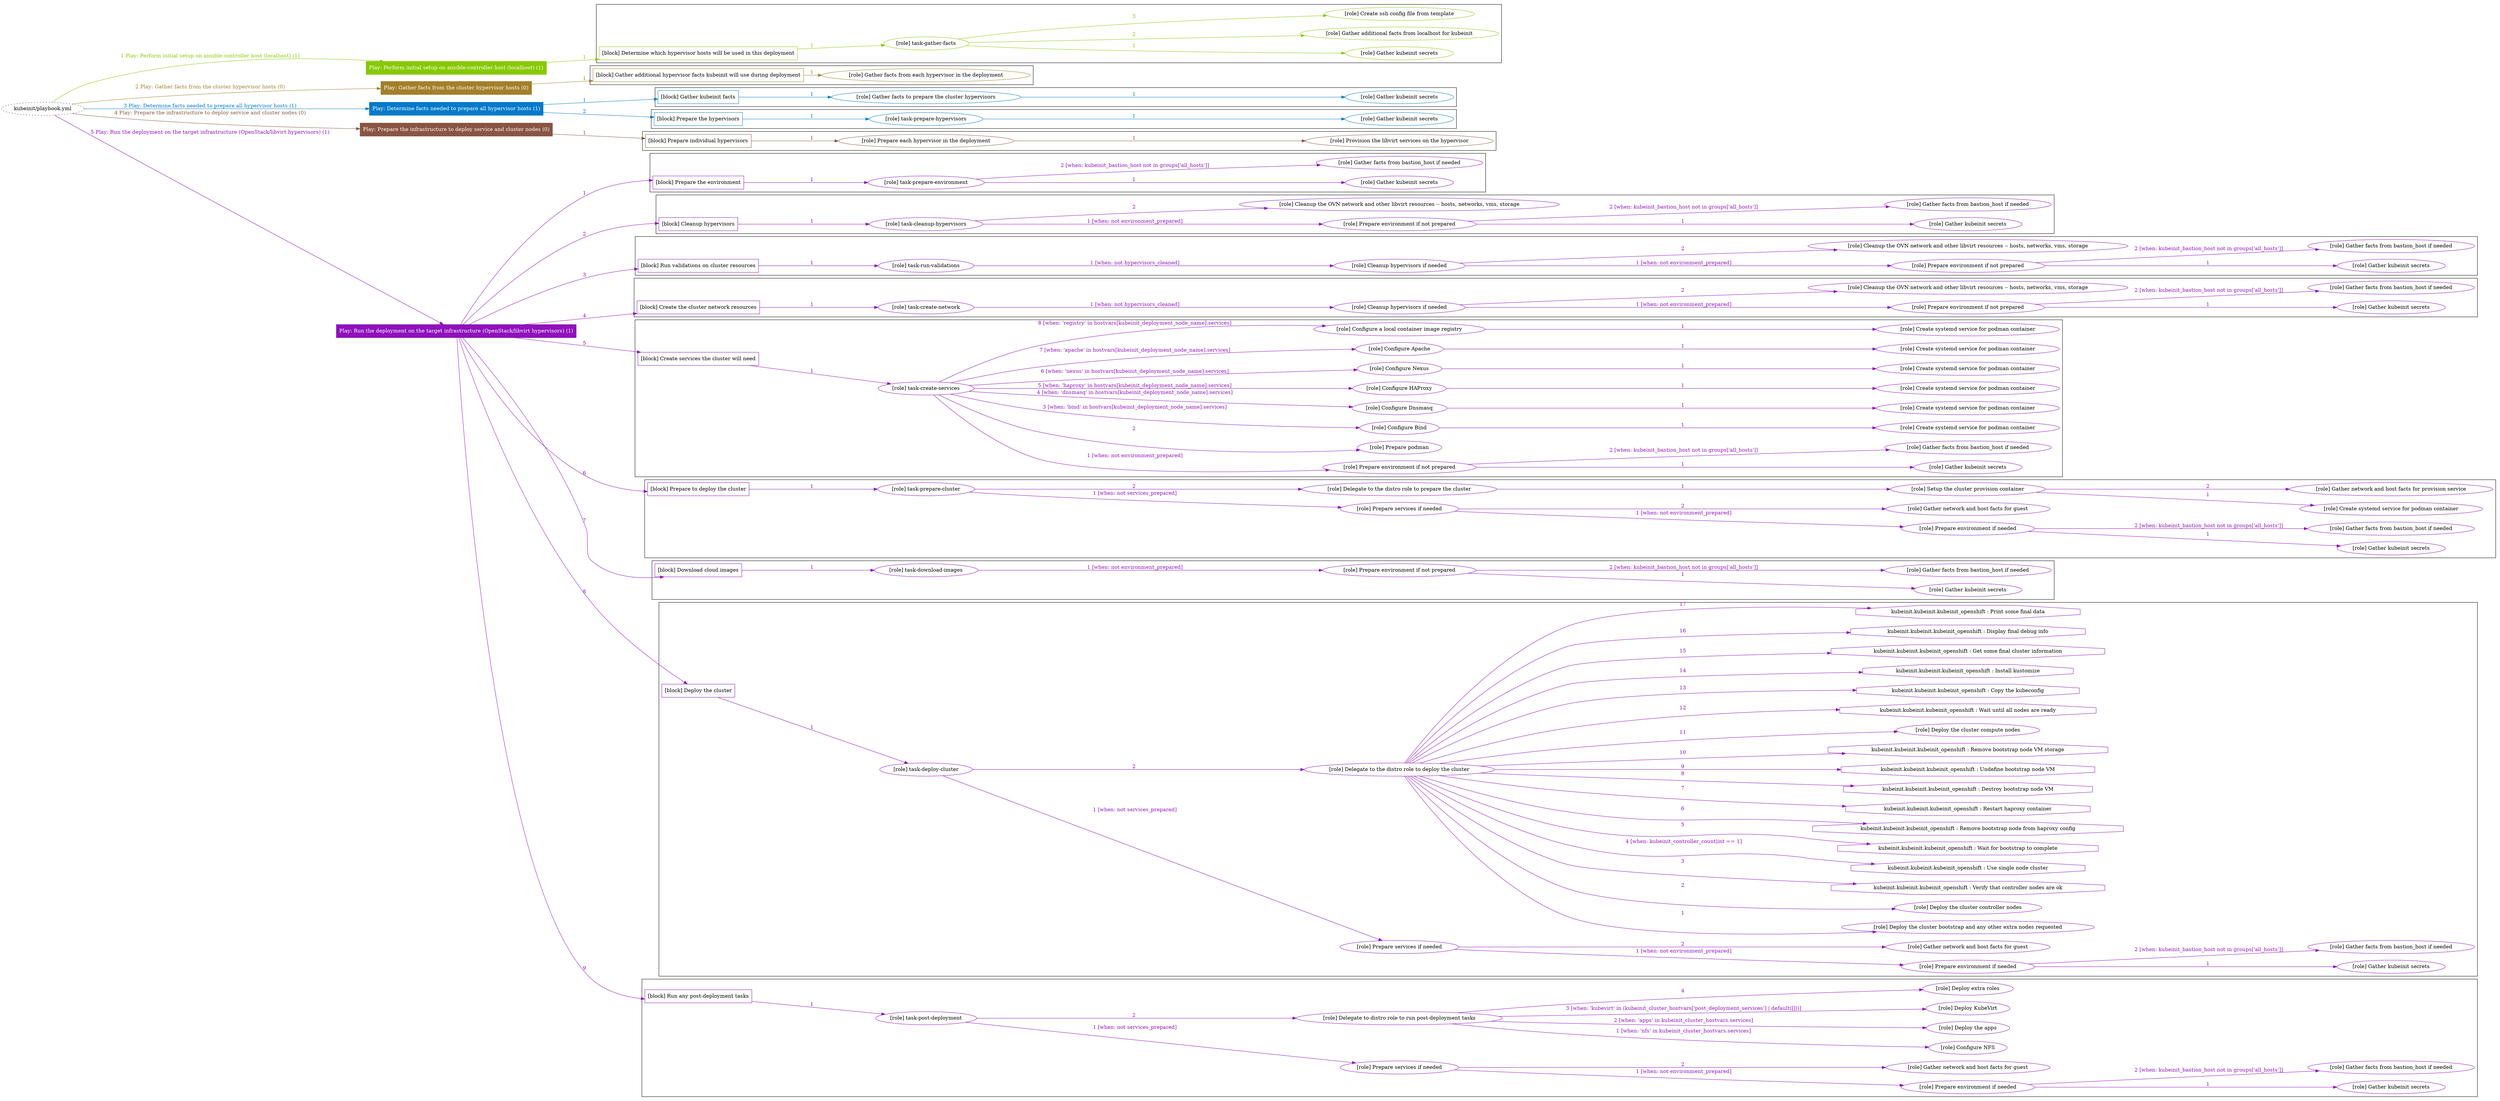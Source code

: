digraph {
	graph [concentrate=true ordering=in rankdir=LR ratio=fill]
	edge [esep=5 sep=10]
	"kubeinit/playbook.yml" [URL="/home/runner/work/kubeinit/kubeinit/kubeinit/playbook.yml" id=playbook_a87b9a42 style=dotted]
	"kubeinit/playbook.yml" -> play_a87781fb [label="1 Play: Perform initial setup on ansible-controller host (localhost) (1)" color="#88c804" fontcolor="#88c804" id=edge_play_a87781fb labeltooltip="1 Play: Perform initial setup on ansible-controller host (localhost) (1)" tooltip="1 Play: Perform initial setup on ansible-controller host (localhost) (1)"]
	subgraph "Play: Perform initial setup on ansible-controller host (localhost) (1)" {
		play_a87781fb [label="Play: Perform initial setup on ansible-controller host (localhost) (1)" URL="/home/runner/work/kubeinit/kubeinit/kubeinit/playbook.yml" color="#88c804" fontcolor="#ffffff" id=play_a87781fb shape=box style=filled tooltip=localhost]
		play_a87781fb -> block_746da129 [label=1 color="#88c804" fontcolor="#88c804" id=edge_block_746da129 labeltooltip=1 tooltip=1]
		subgraph cluster_block_746da129 {
			block_746da129 [label="[block] Determine which hypervisor hosts will be used in this deployment" URL="/home/runner/work/kubeinit/kubeinit/kubeinit/playbook.yml" color="#88c804" id=block_746da129 labeltooltip="Determine which hypervisor hosts will be used in this deployment" shape=box tooltip="Determine which hypervisor hosts will be used in this deployment"]
			block_746da129 -> role_744e6b88 [label="1 " color="#88c804" fontcolor="#88c804" id=edge_role_744e6b88 labeltooltip="1 " tooltip="1 "]
			subgraph "task-gather-facts" {
				role_744e6b88 [label="[role] task-gather-facts" URL="/home/runner/work/kubeinit/kubeinit/kubeinit/playbook.yml" color="#88c804" id=role_744e6b88 tooltip="task-gather-facts"]
				role_744e6b88 -> role_dd8ab845 [label="1 " color="#88c804" fontcolor="#88c804" id=edge_role_dd8ab845 labeltooltip="1 " tooltip="1 "]
				subgraph "Gather kubeinit secrets" {
					role_dd8ab845 [label="[role] Gather kubeinit secrets" URL="/home/runner/.ansible/collections/ansible_collections/kubeinit/kubeinit/roles/kubeinit_prepare/tasks/build_hypervisors_group.yml" color="#88c804" id=role_dd8ab845 tooltip="Gather kubeinit secrets"]
				}
				role_744e6b88 -> role_f3deec31 [label="2 " color="#88c804" fontcolor="#88c804" id=edge_role_f3deec31 labeltooltip="2 " tooltip="2 "]
				subgraph "Gather additional facts from localhost for kubeinit" {
					role_f3deec31 [label="[role] Gather additional facts from localhost for kubeinit" URL="/home/runner/.ansible/collections/ansible_collections/kubeinit/kubeinit/roles/kubeinit_prepare/tasks/build_hypervisors_group.yml" color="#88c804" id=role_f3deec31 tooltip="Gather additional facts from localhost for kubeinit"]
				}
				role_744e6b88 -> role_913c3e1b [label="3 " color="#88c804" fontcolor="#88c804" id=edge_role_913c3e1b labeltooltip="3 " tooltip="3 "]
				subgraph "Create ssh config file from template" {
					role_913c3e1b [label="[role] Create ssh config file from template" URL="/home/runner/.ansible/collections/ansible_collections/kubeinit/kubeinit/roles/kubeinit_prepare/tasks/build_hypervisors_group.yml" color="#88c804" id=role_913c3e1b tooltip="Create ssh config file from template"]
				}
			}
		}
	}
	"kubeinit/playbook.yml" -> play_596d58c4 [label="2 Play: Gather facts from the cluster hypervisor hosts (0)" color="#a27f2a" fontcolor="#a27f2a" id=edge_play_596d58c4 labeltooltip="2 Play: Gather facts from the cluster hypervisor hosts (0)" tooltip="2 Play: Gather facts from the cluster hypervisor hosts (0)"]
	subgraph "Play: Gather facts from the cluster hypervisor hosts (0)" {
		play_596d58c4 [label="Play: Gather facts from the cluster hypervisor hosts (0)" URL="/home/runner/work/kubeinit/kubeinit/kubeinit/playbook.yml" color="#a27f2a" fontcolor="#ffffff" id=play_596d58c4 shape=box style=filled tooltip="Play: Gather facts from the cluster hypervisor hosts (0)"]
		play_596d58c4 -> block_053bdf49 [label=1 color="#a27f2a" fontcolor="#a27f2a" id=edge_block_053bdf49 labeltooltip=1 tooltip=1]
		subgraph cluster_block_053bdf49 {
			block_053bdf49 [label="[block] Gather additional hypervisor facts kubeinit will use during deployment" URL="/home/runner/work/kubeinit/kubeinit/kubeinit/playbook.yml" color="#a27f2a" id=block_053bdf49 labeltooltip="Gather additional hypervisor facts kubeinit will use during deployment" shape=box tooltip="Gather additional hypervisor facts kubeinit will use during deployment"]
			block_053bdf49 -> role_f0fe1b8f [label="1 " color="#a27f2a" fontcolor="#a27f2a" id=edge_role_f0fe1b8f labeltooltip="1 " tooltip="1 "]
			subgraph "Gather facts from each hypervisor in the deployment" {
				role_f0fe1b8f [label="[role] Gather facts from each hypervisor in the deployment" URL="/home/runner/work/kubeinit/kubeinit/kubeinit/playbook.yml" color="#a27f2a" id=role_f0fe1b8f tooltip="Gather facts from each hypervisor in the deployment"]
			}
		}
	}
	"kubeinit/playbook.yml" -> play_5b55bf18 [label="3 Play: Determine facts needed to prepare all hypervisor hosts (1)" color="#037ac9" fontcolor="#037ac9" id=edge_play_5b55bf18 labeltooltip="3 Play: Determine facts needed to prepare all hypervisor hosts (1)" tooltip="3 Play: Determine facts needed to prepare all hypervisor hosts (1)"]
	subgraph "Play: Determine facts needed to prepare all hypervisor hosts (1)" {
		play_5b55bf18 [label="Play: Determine facts needed to prepare all hypervisor hosts (1)" URL="/home/runner/work/kubeinit/kubeinit/kubeinit/playbook.yml" color="#037ac9" fontcolor="#ffffff" id=play_5b55bf18 shape=box style=filled tooltip=localhost]
		play_5b55bf18 -> block_9c6181bd [label=1 color="#037ac9" fontcolor="#037ac9" id=edge_block_9c6181bd labeltooltip=1 tooltip=1]
		subgraph cluster_block_9c6181bd {
			block_9c6181bd [label="[block] Gather kubeinit facts" URL="/home/runner/work/kubeinit/kubeinit/kubeinit/playbook.yml" color="#037ac9" id=block_9c6181bd labeltooltip="Gather kubeinit facts" shape=box tooltip="Gather kubeinit facts"]
			block_9c6181bd -> role_e7a6e617 [label="1 " color="#037ac9" fontcolor="#037ac9" id=edge_role_e7a6e617 labeltooltip="1 " tooltip="1 "]
			subgraph "Gather facts to prepare the cluster hypervisors" {
				role_e7a6e617 [label="[role] Gather facts to prepare the cluster hypervisors" URL="/home/runner/work/kubeinit/kubeinit/kubeinit/playbook.yml" color="#037ac9" id=role_e7a6e617 tooltip="Gather facts to prepare the cluster hypervisors"]
				role_e7a6e617 -> role_fd1f68ad [label="1 " color="#037ac9" fontcolor="#037ac9" id=edge_role_fd1f68ad labeltooltip="1 " tooltip="1 "]
				subgraph "Gather kubeinit secrets" {
					role_fd1f68ad [label="[role] Gather kubeinit secrets" URL="/home/runner/.ansible/collections/ansible_collections/kubeinit/kubeinit/roles/kubeinit_prepare/tasks/gather_kubeinit_facts.yml" color="#037ac9" id=role_fd1f68ad tooltip="Gather kubeinit secrets"]
				}
			}
		}
		play_5b55bf18 -> block_2f649b25 [label=2 color="#037ac9" fontcolor="#037ac9" id=edge_block_2f649b25 labeltooltip=2 tooltip=2]
		subgraph cluster_block_2f649b25 {
			block_2f649b25 [label="[block] Prepare the hypervisors" URL="/home/runner/work/kubeinit/kubeinit/kubeinit/playbook.yml" color="#037ac9" id=block_2f649b25 labeltooltip="Prepare the hypervisors" shape=box tooltip="Prepare the hypervisors"]
			block_2f649b25 -> role_b82d44ee [label="1 " color="#037ac9" fontcolor="#037ac9" id=edge_role_b82d44ee labeltooltip="1 " tooltip="1 "]
			subgraph "task-prepare-hypervisors" {
				role_b82d44ee [label="[role] task-prepare-hypervisors" URL="/home/runner/work/kubeinit/kubeinit/kubeinit/playbook.yml" color="#037ac9" id=role_b82d44ee tooltip="task-prepare-hypervisors"]
				role_b82d44ee -> role_fbeef5dd [label="1 " color="#037ac9" fontcolor="#037ac9" id=edge_role_fbeef5dd labeltooltip="1 " tooltip="1 "]
				subgraph "Gather kubeinit secrets" {
					role_fbeef5dd [label="[role] Gather kubeinit secrets" URL="/home/runner/.ansible/collections/ansible_collections/kubeinit/kubeinit/roles/kubeinit_prepare/tasks/gather_kubeinit_facts.yml" color="#037ac9" id=role_fbeef5dd tooltip="Gather kubeinit secrets"]
				}
			}
		}
	}
	"kubeinit/playbook.yml" -> play_04758f7d [label="4 Play: Prepare the infrastructure to deploy service and cluster nodes (0)" color="#895543" fontcolor="#895543" id=edge_play_04758f7d labeltooltip="4 Play: Prepare the infrastructure to deploy service and cluster nodes (0)" tooltip="4 Play: Prepare the infrastructure to deploy service and cluster nodes (0)"]
	subgraph "Play: Prepare the infrastructure to deploy service and cluster nodes (0)" {
		play_04758f7d [label="Play: Prepare the infrastructure to deploy service and cluster nodes (0)" URL="/home/runner/work/kubeinit/kubeinit/kubeinit/playbook.yml" color="#895543" fontcolor="#ffffff" id=play_04758f7d shape=box style=filled tooltip="Play: Prepare the infrastructure to deploy service and cluster nodes (0)"]
		play_04758f7d -> block_f229156c [label=1 color="#895543" fontcolor="#895543" id=edge_block_f229156c labeltooltip=1 tooltip=1]
		subgraph cluster_block_f229156c {
			block_f229156c [label="[block] Prepare individual hypervisors" URL="/home/runner/work/kubeinit/kubeinit/kubeinit/playbook.yml" color="#895543" id=block_f229156c labeltooltip="Prepare individual hypervisors" shape=box tooltip="Prepare individual hypervisors"]
			block_f229156c -> role_e739acac [label="1 " color="#895543" fontcolor="#895543" id=edge_role_e739acac labeltooltip="1 " tooltip="1 "]
			subgraph "Prepare each hypervisor in the deployment" {
				role_e739acac [label="[role] Prepare each hypervisor in the deployment" URL="/home/runner/work/kubeinit/kubeinit/kubeinit/playbook.yml" color="#895543" id=role_e739acac tooltip="Prepare each hypervisor in the deployment"]
				role_e739acac -> role_e3262a0d [label="1 " color="#895543" fontcolor="#895543" id=edge_role_e3262a0d labeltooltip="1 " tooltip="1 "]
				subgraph "Provision the libvirt services on the hypervisor" {
					role_e3262a0d [label="[role] Provision the libvirt services on the hypervisor" URL="/home/runner/.ansible/collections/ansible_collections/kubeinit/kubeinit/roles/kubeinit_prepare/tasks/prepare_hypervisor.yml" color="#895543" id=role_e3262a0d tooltip="Provision the libvirt services on the hypervisor"]
				}
			}
		}
	}
	"kubeinit/playbook.yml" -> play_2155f13c [label="5 Play: Run the deployment on the target infrastructure (OpenStack/libvirt hypervisors) (1)" color="#8f11bb" fontcolor="#8f11bb" id=edge_play_2155f13c labeltooltip="5 Play: Run the deployment on the target infrastructure (OpenStack/libvirt hypervisors) (1)" tooltip="5 Play: Run the deployment on the target infrastructure (OpenStack/libvirt hypervisors) (1)"]
	subgraph "Play: Run the deployment on the target infrastructure (OpenStack/libvirt hypervisors) (1)" {
		play_2155f13c [label="Play: Run the deployment on the target infrastructure (OpenStack/libvirt hypervisors) (1)" URL="/home/runner/work/kubeinit/kubeinit/kubeinit/playbook.yml" color="#8f11bb" fontcolor="#ffffff" id=play_2155f13c shape=box style=filled tooltip=localhost]
		play_2155f13c -> block_a8bfaa13 [label=1 color="#8f11bb" fontcolor="#8f11bb" id=edge_block_a8bfaa13 labeltooltip=1 tooltip=1]
		subgraph cluster_block_a8bfaa13 {
			block_a8bfaa13 [label="[block] Prepare the environment" URL="/home/runner/work/kubeinit/kubeinit/kubeinit/playbook.yml" color="#8f11bb" id=block_a8bfaa13 labeltooltip="Prepare the environment" shape=box tooltip="Prepare the environment"]
			block_a8bfaa13 -> role_0599f9ff [label="1 " color="#8f11bb" fontcolor="#8f11bb" id=edge_role_0599f9ff labeltooltip="1 " tooltip="1 "]
			subgraph "task-prepare-environment" {
				role_0599f9ff [label="[role] task-prepare-environment" URL="/home/runner/work/kubeinit/kubeinit/kubeinit/playbook.yml" color="#8f11bb" id=role_0599f9ff tooltip="task-prepare-environment"]
				role_0599f9ff -> role_19b12ccb [label="1 " color="#8f11bb" fontcolor="#8f11bb" id=edge_role_19b12ccb labeltooltip="1 " tooltip="1 "]
				subgraph "Gather kubeinit secrets" {
					role_19b12ccb [label="[role] Gather kubeinit secrets" URL="/home/runner/.ansible/collections/ansible_collections/kubeinit/kubeinit/roles/kubeinit_prepare/tasks/gather_kubeinit_facts.yml" color="#8f11bb" id=role_19b12ccb tooltip="Gather kubeinit secrets"]
				}
				role_0599f9ff -> role_39fe0062 [label="2 [when: kubeinit_bastion_host not in groups['all_hosts']]" color="#8f11bb" fontcolor="#8f11bb" id=edge_role_39fe0062 labeltooltip="2 [when: kubeinit_bastion_host not in groups['all_hosts']]" tooltip="2 [when: kubeinit_bastion_host not in groups['all_hosts']]"]
				subgraph "Gather facts from bastion_host if needed" {
					role_39fe0062 [label="[role] Gather facts from bastion_host if needed" URL="/home/runner/.ansible/collections/ansible_collections/kubeinit/kubeinit/roles/kubeinit_prepare/tasks/main.yml" color="#8f11bb" id=role_39fe0062 tooltip="Gather facts from bastion_host if needed"]
				}
			}
		}
		play_2155f13c -> block_8a254291 [label=2 color="#8f11bb" fontcolor="#8f11bb" id=edge_block_8a254291 labeltooltip=2 tooltip=2]
		subgraph cluster_block_8a254291 {
			block_8a254291 [label="[block] Cleanup hypervisors" URL="/home/runner/work/kubeinit/kubeinit/kubeinit/playbook.yml" color="#8f11bb" id=block_8a254291 labeltooltip="Cleanup hypervisors" shape=box tooltip="Cleanup hypervisors"]
			block_8a254291 -> role_cb2afec6 [label="1 " color="#8f11bb" fontcolor="#8f11bb" id=edge_role_cb2afec6 labeltooltip="1 " tooltip="1 "]
			subgraph "task-cleanup-hypervisors" {
				role_cb2afec6 [label="[role] task-cleanup-hypervisors" URL="/home/runner/work/kubeinit/kubeinit/kubeinit/playbook.yml" color="#8f11bb" id=role_cb2afec6 tooltip="task-cleanup-hypervisors"]
				role_cb2afec6 -> role_0a3a006f [label="1 [when: not environment_prepared]" color="#8f11bb" fontcolor="#8f11bb" id=edge_role_0a3a006f labeltooltip="1 [when: not environment_prepared]" tooltip="1 [when: not environment_prepared]"]
				subgraph "Prepare environment if not prepared" {
					role_0a3a006f [label="[role] Prepare environment if not prepared" URL="/home/runner/.ansible/collections/ansible_collections/kubeinit/kubeinit/roles/kubeinit_libvirt/tasks/cleanup_hypervisors.yml" color="#8f11bb" id=role_0a3a006f tooltip="Prepare environment if not prepared"]
					role_0a3a006f -> role_2c6a4f70 [label="1 " color="#8f11bb" fontcolor="#8f11bb" id=edge_role_2c6a4f70 labeltooltip="1 " tooltip="1 "]
					subgraph "Gather kubeinit secrets" {
						role_2c6a4f70 [label="[role] Gather kubeinit secrets" URL="/home/runner/.ansible/collections/ansible_collections/kubeinit/kubeinit/roles/kubeinit_prepare/tasks/gather_kubeinit_facts.yml" color="#8f11bb" id=role_2c6a4f70 tooltip="Gather kubeinit secrets"]
					}
					role_0a3a006f -> role_817ce17e [label="2 [when: kubeinit_bastion_host not in groups['all_hosts']]" color="#8f11bb" fontcolor="#8f11bb" id=edge_role_817ce17e labeltooltip="2 [when: kubeinit_bastion_host not in groups['all_hosts']]" tooltip="2 [when: kubeinit_bastion_host not in groups['all_hosts']]"]
					subgraph "Gather facts from bastion_host if needed" {
						role_817ce17e [label="[role] Gather facts from bastion_host if needed" URL="/home/runner/.ansible/collections/ansible_collections/kubeinit/kubeinit/roles/kubeinit_prepare/tasks/main.yml" color="#8f11bb" id=role_817ce17e tooltip="Gather facts from bastion_host if needed"]
					}
				}
				role_cb2afec6 -> role_bf8a9590 [label="2 " color="#8f11bb" fontcolor="#8f11bb" id=edge_role_bf8a9590 labeltooltip="2 " tooltip="2 "]
				subgraph "Cleanup the OVN network and other libvirt resources -- hosts, networks, vms, storage" {
					role_bf8a9590 [label="[role] Cleanup the OVN network and other libvirt resources -- hosts, networks, vms, storage" URL="/home/runner/.ansible/collections/ansible_collections/kubeinit/kubeinit/roles/kubeinit_libvirt/tasks/cleanup_hypervisors.yml" color="#8f11bb" id=role_bf8a9590 tooltip="Cleanup the OVN network and other libvirt resources -- hosts, networks, vms, storage"]
				}
			}
		}
		play_2155f13c -> block_97494524 [label=3 color="#8f11bb" fontcolor="#8f11bb" id=edge_block_97494524 labeltooltip=3 tooltip=3]
		subgraph cluster_block_97494524 {
			block_97494524 [label="[block] Run validations on cluster resources" URL="/home/runner/work/kubeinit/kubeinit/kubeinit/playbook.yml" color="#8f11bb" id=block_97494524 labeltooltip="Run validations on cluster resources" shape=box tooltip="Run validations on cluster resources"]
			block_97494524 -> role_7431edd2 [label="1 " color="#8f11bb" fontcolor="#8f11bb" id=edge_role_7431edd2 labeltooltip="1 " tooltip="1 "]
			subgraph "task-run-validations" {
				role_7431edd2 [label="[role] task-run-validations" URL="/home/runner/work/kubeinit/kubeinit/kubeinit/playbook.yml" color="#8f11bb" id=role_7431edd2 tooltip="task-run-validations"]
				role_7431edd2 -> role_8f0f6da3 [label="1 [when: not hypervisors_cleaned]" color="#8f11bb" fontcolor="#8f11bb" id=edge_role_8f0f6da3 labeltooltip="1 [when: not hypervisors_cleaned]" tooltip="1 [when: not hypervisors_cleaned]"]
				subgraph "Cleanup hypervisors if needed" {
					role_8f0f6da3 [label="[role] Cleanup hypervisors if needed" URL="/home/runner/.ansible/collections/ansible_collections/kubeinit/kubeinit/roles/kubeinit_validations/tasks/main.yml" color="#8f11bb" id=role_8f0f6da3 tooltip="Cleanup hypervisors if needed"]
					role_8f0f6da3 -> role_eaff1d80 [label="1 [when: not environment_prepared]" color="#8f11bb" fontcolor="#8f11bb" id=edge_role_eaff1d80 labeltooltip="1 [when: not environment_prepared]" tooltip="1 [when: not environment_prepared]"]
					subgraph "Prepare environment if not prepared" {
						role_eaff1d80 [label="[role] Prepare environment if not prepared" URL="/home/runner/.ansible/collections/ansible_collections/kubeinit/kubeinit/roles/kubeinit_libvirt/tasks/cleanup_hypervisors.yml" color="#8f11bb" id=role_eaff1d80 tooltip="Prepare environment if not prepared"]
						role_eaff1d80 -> role_1b7650bf [label="1 " color="#8f11bb" fontcolor="#8f11bb" id=edge_role_1b7650bf labeltooltip="1 " tooltip="1 "]
						subgraph "Gather kubeinit secrets" {
							role_1b7650bf [label="[role] Gather kubeinit secrets" URL="/home/runner/.ansible/collections/ansible_collections/kubeinit/kubeinit/roles/kubeinit_prepare/tasks/gather_kubeinit_facts.yml" color="#8f11bb" id=role_1b7650bf tooltip="Gather kubeinit secrets"]
						}
						role_eaff1d80 -> role_f9205217 [label="2 [when: kubeinit_bastion_host not in groups['all_hosts']]" color="#8f11bb" fontcolor="#8f11bb" id=edge_role_f9205217 labeltooltip="2 [when: kubeinit_bastion_host not in groups['all_hosts']]" tooltip="2 [when: kubeinit_bastion_host not in groups['all_hosts']]"]
						subgraph "Gather facts from bastion_host if needed" {
							role_f9205217 [label="[role] Gather facts from bastion_host if needed" URL="/home/runner/.ansible/collections/ansible_collections/kubeinit/kubeinit/roles/kubeinit_prepare/tasks/main.yml" color="#8f11bb" id=role_f9205217 tooltip="Gather facts from bastion_host if needed"]
						}
					}
					role_8f0f6da3 -> role_f7ad1f19 [label="2 " color="#8f11bb" fontcolor="#8f11bb" id=edge_role_f7ad1f19 labeltooltip="2 " tooltip="2 "]
					subgraph "Cleanup the OVN network and other libvirt resources -- hosts, networks, vms, storage" {
						role_f7ad1f19 [label="[role] Cleanup the OVN network and other libvirt resources -- hosts, networks, vms, storage" URL="/home/runner/.ansible/collections/ansible_collections/kubeinit/kubeinit/roles/kubeinit_libvirt/tasks/cleanup_hypervisors.yml" color="#8f11bb" id=role_f7ad1f19 tooltip="Cleanup the OVN network and other libvirt resources -- hosts, networks, vms, storage"]
					}
				}
			}
		}
		play_2155f13c -> block_d6b8962c [label=4 color="#8f11bb" fontcolor="#8f11bb" id=edge_block_d6b8962c labeltooltip=4 tooltip=4]
		subgraph cluster_block_d6b8962c {
			block_d6b8962c [label="[block] Create the cluster network resources" URL="/home/runner/work/kubeinit/kubeinit/kubeinit/playbook.yml" color="#8f11bb" id=block_d6b8962c labeltooltip="Create the cluster network resources" shape=box tooltip="Create the cluster network resources"]
			block_d6b8962c -> role_20b781e7 [label="1 " color="#8f11bb" fontcolor="#8f11bb" id=edge_role_20b781e7 labeltooltip="1 " tooltip="1 "]
			subgraph "task-create-network" {
				role_20b781e7 [label="[role] task-create-network" URL="/home/runner/work/kubeinit/kubeinit/kubeinit/playbook.yml" color="#8f11bb" id=role_20b781e7 tooltip="task-create-network"]
				role_20b781e7 -> role_312cabfd [label="1 [when: not hypervisors_cleaned]" color="#8f11bb" fontcolor="#8f11bb" id=edge_role_312cabfd labeltooltip="1 [when: not hypervisors_cleaned]" tooltip="1 [when: not hypervisors_cleaned]"]
				subgraph "Cleanup hypervisors if needed" {
					role_312cabfd [label="[role] Cleanup hypervisors if needed" URL="/home/runner/.ansible/collections/ansible_collections/kubeinit/kubeinit/roles/kubeinit_libvirt/tasks/create_network.yml" color="#8f11bb" id=role_312cabfd tooltip="Cleanup hypervisors if needed"]
					role_312cabfd -> role_a587cd44 [label="1 [when: not environment_prepared]" color="#8f11bb" fontcolor="#8f11bb" id=edge_role_a587cd44 labeltooltip="1 [when: not environment_prepared]" tooltip="1 [when: not environment_prepared]"]
					subgraph "Prepare environment if not prepared" {
						role_a587cd44 [label="[role] Prepare environment if not prepared" URL="/home/runner/.ansible/collections/ansible_collections/kubeinit/kubeinit/roles/kubeinit_libvirt/tasks/cleanup_hypervisors.yml" color="#8f11bb" id=role_a587cd44 tooltip="Prepare environment if not prepared"]
						role_a587cd44 -> role_8775f6b0 [label="1 " color="#8f11bb" fontcolor="#8f11bb" id=edge_role_8775f6b0 labeltooltip="1 " tooltip="1 "]
						subgraph "Gather kubeinit secrets" {
							role_8775f6b0 [label="[role] Gather kubeinit secrets" URL="/home/runner/.ansible/collections/ansible_collections/kubeinit/kubeinit/roles/kubeinit_prepare/tasks/gather_kubeinit_facts.yml" color="#8f11bb" id=role_8775f6b0 tooltip="Gather kubeinit secrets"]
						}
						role_a587cd44 -> role_70806617 [label="2 [when: kubeinit_bastion_host not in groups['all_hosts']]" color="#8f11bb" fontcolor="#8f11bb" id=edge_role_70806617 labeltooltip="2 [when: kubeinit_bastion_host not in groups['all_hosts']]" tooltip="2 [when: kubeinit_bastion_host not in groups['all_hosts']]"]
						subgraph "Gather facts from bastion_host if needed" {
							role_70806617 [label="[role] Gather facts from bastion_host if needed" URL="/home/runner/.ansible/collections/ansible_collections/kubeinit/kubeinit/roles/kubeinit_prepare/tasks/main.yml" color="#8f11bb" id=role_70806617 tooltip="Gather facts from bastion_host if needed"]
						}
					}
					role_312cabfd -> role_8c1c37f3 [label="2 " color="#8f11bb" fontcolor="#8f11bb" id=edge_role_8c1c37f3 labeltooltip="2 " tooltip="2 "]
					subgraph "Cleanup the OVN network and other libvirt resources -- hosts, networks, vms, storage" {
						role_8c1c37f3 [label="[role] Cleanup the OVN network and other libvirt resources -- hosts, networks, vms, storage" URL="/home/runner/.ansible/collections/ansible_collections/kubeinit/kubeinit/roles/kubeinit_libvirt/tasks/cleanup_hypervisors.yml" color="#8f11bb" id=role_8c1c37f3 tooltip="Cleanup the OVN network and other libvirt resources -- hosts, networks, vms, storage"]
					}
				}
			}
		}
		play_2155f13c -> block_00e72467 [label=5 color="#8f11bb" fontcolor="#8f11bb" id=edge_block_00e72467 labeltooltip=5 tooltip=5]
		subgraph cluster_block_00e72467 {
			block_00e72467 [label="[block] Create services the cluster will need" URL="/home/runner/work/kubeinit/kubeinit/kubeinit/playbook.yml" color="#8f11bb" id=block_00e72467 labeltooltip="Create services the cluster will need" shape=box tooltip="Create services the cluster will need"]
			block_00e72467 -> role_d883bdc4 [label="1 " color="#8f11bb" fontcolor="#8f11bb" id=edge_role_d883bdc4 labeltooltip="1 " tooltip="1 "]
			subgraph "task-create-services" {
				role_d883bdc4 [label="[role] task-create-services" URL="/home/runner/work/kubeinit/kubeinit/kubeinit/playbook.yml" color="#8f11bb" id=role_d883bdc4 tooltip="task-create-services"]
				role_d883bdc4 -> role_2a623a01 [label="1 [when: not environment_prepared]" color="#8f11bb" fontcolor="#8f11bb" id=edge_role_2a623a01 labeltooltip="1 [when: not environment_prepared]" tooltip="1 [when: not environment_prepared]"]
				subgraph "Prepare environment if not prepared" {
					role_2a623a01 [label="[role] Prepare environment if not prepared" URL="/home/runner/.ansible/collections/ansible_collections/kubeinit/kubeinit/roles/kubeinit_services/tasks/main.yml" color="#8f11bb" id=role_2a623a01 tooltip="Prepare environment if not prepared"]
					role_2a623a01 -> role_4be090b6 [label="1 " color="#8f11bb" fontcolor="#8f11bb" id=edge_role_4be090b6 labeltooltip="1 " tooltip="1 "]
					subgraph "Gather kubeinit secrets" {
						role_4be090b6 [label="[role] Gather kubeinit secrets" URL="/home/runner/.ansible/collections/ansible_collections/kubeinit/kubeinit/roles/kubeinit_prepare/tasks/gather_kubeinit_facts.yml" color="#8f11bb" id=role_4be090b6 tooltip="Gather kubeinit secrets"]
					}
					role_2a623a01 -> role_39427946 [label="2 [when: kubeinit_bastion_host not in groups['all_hosts']]" color="#8f11bb" fontcolor="#8f11bb" id=edge_role_39427946 labeltooltip="2 [when: kubeinit_bastion_host not in groups['all_hosts']]" tooltip="2 [when: kubeinit_bastion_host not in groups['all_hosts']]"]
					subgraph "Gather facts from bastion_host if needed" {
						role_39427946 [label="[role] Gather facts from bastion_host if needed" URL="/home/runner/.ansible/collections/ansible_collections/kubeinit/kubeinit/roles/kubeinit_prepare/tasks/main.yml" color="#8f11bb" id=role_39427946 tooltip="Gather facts from bastion_host if needed"]
					}
				}
				role_d883bdc4 -> role_02ed67af [label="2 " color="#8f11bb" fontcolor="#8f11bb" id=edge_role_02ed67af labeltooltip="2 " tooltip="2 "]
				subgraph "Prepare podman" {
					role_02ed67af [label="[role] Prepare podman" URL="/home/runner/.ansible/collections/ansible_collections/kubeinit/kubeinit/roles/kubeinit_services/tasks/00_create_service_pod.yml" color="#8f11bb" id=role_02ed67af tooltip="Prepare podman"]
				}
				role_d883bdc4 -> role_8fec26b1 [label="3 [when: 'bind' in hostvars[kubeinit_deployment_node_name].services]" color="#8f11bb" fontcolor="#8f11bb" id=edge_role_8fec26b1 labeltooltip="3 [when: 'bind' in hostvars[kubeinit_deployment_node_name].services]" tooltip="3 [when: 'bind' in hostvars[kubeinit_deployment_node_name].services]"]
				subgraph "Configure Bind" {
					role_8fec26b1 [label="[role] Configure Bind" URL="/home/runner/.ansible/collections/ansible_collections/kubeinit/kubeinit/roles/kubeinit_services/tasks/start_services_containers.yml" color="#8f11bb" id=role_8fec26b1 tooltip="Configure Bind"]
					role_8fec26b1 -> role_e0aad2b0 [label="1 " color="#8f11bb" fontcolor="#8f11bb" id=edge_role_e0aad2b0 labeltooltip="1 " tooltip="1 "]
					subgraph "Create systemd service for podman container" {
						role_e0aad2b0 [label="[role] Create systemd service for podman container" URL="/home/runner/.ansible/collections/ansible_collections/kubeinit/kubeinit/roles/kubeinit_bind/tasks/main.yml" color="#8f11bb" id=role_e0aad2b0 tooltip="Create systemd service for podman container"]
					}
				}
				role_d883bdc4 -> role_49d0b3ef [label="4 [when: 'dnsmasq' in hostvars[kubeinit_deployment_node_name].services]" color="#8f11bb" fontcolor="#8f11bb" id=edge_role_49d0b3ef labeltooltip="4 [when: 'dnsmasq' in hostvars[kubeinit_deployment_node_name].services]" tooltip="4 [when: 'dnsmasq' in hostvars[kubeinit_deployment_node_name].services]"]
				subgraph "Configure Dnsmasq" {
					role_49d0b3ef [label="[role] Configure Dnsmasq" URL="/home/runner/.ansible/collections/ansible_collections/kubeinit/kubeinit/roles/kubeinit_services/tasks/start_services_containers.yml" color="#8f11bb" id=role_49d0b3ef tooltip="Configure Dnsmasq"]
					role_49d0b3ef -> role_f41a84a7 [label="1 " color="#8f11bb" fontcolor="#8f11bb" id=edge_role_f41a84a7 labeltooltip="1 " tooltip="1 "]
					subgraph "Create systemd service for podman container" {
						role_f41a84a7 [label="[role] Create systemd service for podman container" URL="/home/runner/.ansible/collections/ansible_collections/kubeinit/kubeinit/roles/kubeinit_dnsmasq/tasks/main.yml" color="#8f11bb" id=role_f41a84a7 tooltip="Create systemd service for podman container"]
					}
				}
				role_d883bdc4 -> role_8b751e2f [label="5 [when: 'haproxy' in hostvars[kubeinit_deployment_node_name].services]" color="#8f11bb" fontcolor="#8f11bb" id=edge_role_8b751e2f labeltooltip="5 [when: 'haproxy' in hostvars[kubeinit_deployment_node_name].services]" tooltip="5 [when: 'haproxy' in hostvars[kubeinit_deployment_node_name].services]"]
				subgraph "Configure HAProxy" {
					role_8b751e2f [label="[role] Configure HAProxy" URL="/home/runner/.ansible/collections/ansible_collections/kubeinit/kubeinit/roles/kubeinit_services/tasks/start_services_containers.yml" color="#8f11bb" id=role_8b751e2f tooltip="Configure HAProxy"]
					role_8b751e2f -> role_6a1cdac6 [label="1 " color="#8f11bb" fontcolor="#8f11bb" id=edge_role_6a1cdac6 labeltooltip="1 " tooltip="1 "]
					subgraph "Create systemd service for podman container" {
						role_6a1cdac6 [label="[role] Create systemd service for podman container" URL="/home/runner/.ansible/collections/ansible_collections/kubeinit/kubeinit/roles/kubeinit_haproxy/tasks/main.yml" color="#8f11bb" id=role_6a1cdac6 tooltip="Create systemd service for podman container"]
					}
				}
				role_d883bdc4 -> role_46c043c6 [label="6 [when: 'nexus' in hostvars[kubeinit_deployment_node_name].services]" color="#8f11bb" fontcolor="#8f11bb" id=edge_role_46c043c6 labeltooltip="6 [when: 'nexus' in hostvars[kubeinit_deployment_node_name].services]" tooltip="6 [when: 'nexus' in hostvars[kubeinit_deployment_node_name].services]"]
				subgraph "Configure Nexus" {
					role_46c043c6 [label="[role] Configure Nexus" URL="/home/runner/.ansible/collections/ansible_collections/kubeinit/kubeinit/roles/kubeinit_services/tasks/start_services_containers.yml" color="#8f11bb" id=role_46c043c6 tooltip="Configure Nexus"]
					role_46c043c6 -> role_c3f14b17 [label="1 " color="#8f11bb" fontcolor="#8f11bb" id=edge_role_c3f14b17 labeltooltip="1 " tooltip="1 "]
					subgraph "Create systemd service for podman container" {
						role_c3f14b17 [label="[role] Create systemd service for podman container" URL="/home/runner/.ansible/collections/ansible_collections/kubeinit/kubeinit/roles/kubeinit_nexus/tasks/main.yml" color="#8f11bb" id=role_c3f14b17 tooltip="Create systemd service for podman container"]
					}
				}
				role_d883bdc4 -> role_ecefbb47 [label="7 [when: 'apache' in hostvars[kubeinit_deployment_node_name].services]" color="#8f11bb" fontcolor="#8f11bb" id=edge_role_ecefbb47 labeltooltip="7 [when: 'apache' in hostvars[kubeinit_deployment_node_name].services]" tooltip="7 [when: 'apache' in hostvars[kubeinit_deployment_node_name].services]"]
				subgraph "Configure Apache" {
					role_ecefbb47 [label="[role] Configure Apache" URL="/home/runner/.ansible/collections/ansible_collections/kubeinit/kubeinit/roles/kubeinit_services/tasks/start_services_containers.yml" color="#8f11bb" id=role_ecefbb47 tooltip="Configure Apache"]
					role_ecefbb47 -> role_99c8fb27 [label="1 " color="#8f11bb" fontcolor="#8f11bb" id=edge_role_99c8fb27 labeltooltip="1 " tooltip="1 "]
					subgraph "Create systemd service for podman container" {
						role_99c8fb27 [label="[role] Create systemd service for podman container" URL="/home/runner/.ansible/collections/ansible_collections/kubeinit/kubeinit/roles/kubeinit_apache/tasks/main.yml" color="#8f11bb" id=role_99c8fb27 tooltip="Create systemd service for podman container"]
					}
				}
				role_d883bdc4 -> role_a3a9a489 [label="8 [when: 'registry' in hostvars[kubeinit_deployment_node_name].services]" color="#8f11bb" fontcolor="#8f11bb" id=edge_role_a3a9a489 labeltooltip="8 [when: 'registry' in hostvars[kubeinit_deployment_node_name].services]" tooltip="8 [when: 'registry' in hostvars[kubeinit_deployment_node_name].services]"]
				subgraph "Configure a local container image registry" {
					role_a3a9a489 [label="[role] Configure a local container image registry" URL="/home/runner/.ansible/collections/ansible_collections/kubeinit/kubeinit/roles/kubeinit_services/tasks/start_services_containers.yml" color="#8f11bb" id=role_a3a9a489 tooltip="Configure a local container image registry"]
					role_a3a9a489 -> role_6e28f77f [label="1 " color="#8f11bb" fontcolor="#8f11bb" id=edge_role_6e28f77f labeltooltip="1 " tooltip="1 "]
					subgraph "Create systemd service for podman container" {
						role_6e28f77f [label="[role] Create systemd service for podman container" URL="/home/runner/.ansible/collections/ansible_collections/kubeinit/kubeinit/roles/kubeinit_registry/tasks/main.yml" color="#8f11bb" id=role_6e28f77f tooltip="Create systemd service for podman container"]
					}
				}
			}
		}
		play_2155f13c -> block_77aefb2b [label=6 color="#8f11bb" fontcolor="#8f11bb" id=edge_block_77aefb2b labeltooltip=6 tooltip=6]
		subgraph cluster_block_77aefb2b {
			block_77aefb2b [label="[block] Prepare to deploy the cluster" URL="/home/runner/work/kubeinit/kubeinit/kubeinit/playbook.yml" color="#8f11bb" id=block_77aefb2b labeltooltip="Prepare to deploy the cluster" shape=box tooltip="Prepare to deploy the cluster"]
			block_77aefb2b -> role_eb5ee663 [label="1 " color="#8f11bb" fontcolor="#8f11bb" id=edge_role_eb5ee663 labeltooltip="1 " tooltip="1 "]
			subgraph "task-prepare-cluster" {
				role_eb5ee663 [label="[role] task-prepare-cluster" URL="/home/runner/work/kubeinit/kubeinit/kubeinit/playbook.yml" color="#8f11bb" id=role_eb5ee663 tooltip="task-prepare-cluster"]
				role_eb5ee663 -> role_73cd8356 [label="1 [when: not services_prepared]" color="#8f11bb" fontcolor="#8f11bb" id=edge_role_73cd8356 labeltooltip="1 [when: not services_prepared]" tooltip="1 [when: not services_prepared]"]
				subgraph "Prepare services if needed" {
					role_73cd8356 [label="[role] Prepare services if needed" URL="/home/runner/.ansible/collections/ansible_collections/kubeinit/kubeinit/roles/kubeinit_prepare/tasks/prepare_cluster.yml" color="#8f11bb" id=role_73cd8356 tooltip="Prepare services if needed"]
					role_73cd8356 -> role_3ed4ad0c [label="1 [when: not environment_prepared]" color="#8f11bb" fontcolor="#8f11bb" id=edge_role_3ed4ad0c labeltooltip="1 [when: not environment_prepared]" tooltip="1 [when: not environment_prepared]"]
					subgraph "Prepare environment if needed" {
						role_3ed4ad0c [label="[role] Prepare environment if needed" URL="/home/runner/.ansible/collections/ansible_collections/kubeinit/kubeinit/roles/kubeinit_services/tasks/prepare_services.yml" color="#8f11bb" id=role_3ed4ad0c tooltip="Prepare environment if needed"]
						role_3ed4ad0c -> role_8c335d29 [label="1 " color="#8f11bb" fontcolor="#8f11bb" id=edge_role_8c335d29 labeltooltip="1 " tooltip="1 "]
						subgraph "Gather kubeinit secrets" {
							role_8c335d29 [label="[role] Gather kubeinit secrets" URL="/home/runner/.ansible/collections/ansible_collections/kubeinit/kubeinit/roles/kubeinit_prepare/tasks/gather_kubeinit_facts.yml" color="#8f11bb" id=role_8c335d29 tooltip="Gather kubeinit secrets"]
						}
						role_3ed4ad0c -> role_1fdcb7e8 [label="2 [when: kubeinit_bastion_host not in groups['all_hosts']]" color="#8f11bb" fontcolor="#8f11bb" id=edge_role_1fdcb7e8 labeltooltip="2 [when: kubeinit_bastion_host not in groups['all_hosts']]" tooltip="2 [when: kubeinit_bastion_host not in groups['all_hosts']]"]
						subgraph "Gather facts from bastion_host if needed" {
							role_1fdcb7e8 [label="[role] Gather facts from bastion_host if needed" URL="/home/runner/.ansible/collections/ansible_collections/kubeinit/kubeinit/roles/kubeinit_prepare/tasks/main.yml" color="#8f11bb" id=role_1fdcb7e8 tooltip="Gather facts from bastion_host if needed"]
						}
					}
					role_73cd8356 -> role_55503397 [label="2 " color="#8f11bb" fontcolor="#8f11bb" id=edge_role_55503397 labeltooltip="2 " tooltip="2 "]
					subgraph "Gather network and host facts for guest" {
						role_55503397 [label="[role] Gather network and host facts for guest" URL="/home/runner/.ansible/collections/ansible_collections/kubeinit/kubeinit/roles/kubeinit_services/tasks/prepare_services.yml" color="#8f11bb" id=role_55503397 tooltip="Gather network and host facts for guest"]
					}
				}
				role_eb5ee663 -> role_d656c513 [label="2 " color="#8f11bb" fontcolor="#8f11bb" id=edge_role_d656c513 labeltooltip="2 " tooltip="2 "]
				subgraph "Delegate to the distro role to prepare the cluster" {
					role_d656c513 [label="[role] Delegate to the distro role to prepare the cluster" URL="/home/runner/.ansible/collections/ansible_collections/kubeinit/kubeinit/roles/kubeinit_prepare/tasks/prepare_cluster.yml" color="#8f11bb" id=role_d656c513 tooltip="Delegate to the distro role to prepare the cluster"]
					role_d656c513 -> role_67a27004 [label="1 " color="#8f11bb" fontcolor="#8f11bb" id=edge_role_67a27004 labeltooltip="1 " tooltip="1 "]
					subgraph "Setup the cluster provision container" {
						role_67a27004 [label="[role] Setup the cluster provision container" URL="/home/runner/.ansible/collections/ansible_collections/kubeinit/kubeinit/roles/kubeinit_openshift/tasks/prepare_cluster.yml" color="#8f11bb" id=role_67a27004 tooltip="Setup the cluster provision container"]
						role_67a27004 -> role_01d4d04c [label="1 " color="#8f11bb" fontcolor="#8f11bb" id=edge_role_01d4d04c labeltooltip="1 " tooltip="1 "]
						subgraph "Create systemd service for podman container" {
							role_01d4d04c [label="[role] Create systemd service for podman container" URL="/home/runner/.ansible/collections/ansible_collections/kubeinit/kubeinit/roles/kubeinit_services/tasks/create_provision_container.yml" color="#8f11bb" id=role_01d4d04c tooltip="Create systemd service for podman container"]
						}
						role_67a27004 -> role_c6ccccb4 [label="2 " color="#8f11bb" fontcolor="#8f11bb" id=edge_role_c6ccccb4 labeltooltip="2 " tooltip="2 "]
						subgraph "Gather network and host facts for provision service" {
							role_c6ccccb4 [label="[role] Gather network and host facts for provision service" URL="/home/runner/.ansible/collections/ansible_collections/kubeinit/kubeinit/roles/kubeinit_services/tasks/create_provision_container.yml" color="#8f11bb" id=role_c6ccccb4 tooltip="Gather network and host facts for provision service"]
						}
					}
				}
			}
		}
		play_2155f13c -> block_abbd46b0 [label=7 color="#8f11bb" fontcolor="#8f11bb" id=edge_block_abbd46b0 labeltooltip=7 tooltip=7]
		subgraph cluster_block_abbd46b0 {
			block_abbd46b0 [label="[block] Download cloud images" URL="/home/runner/work/kubeinit/kubeinit/kubeinit/playbook.yml" color="#8f11bb" id=block_abbd46b0 labeltooltip="Download cloud images" shape=box tooltip="Download cloud images"]
			block_abbd46b0 -> role_6997131c [label="1 " color="#8f11bb" fontcolor="#8f11bb" id=edge_role_6997131c labeltooltip="1 " tooltip="1 "]
			subgraph "task-download-images" {
				role_6997131c [label="[role] task-download-images" URL="/home/runner/work/kubeinit/kubeinit/kubeinit/playbook.yml" color="#8f11bb" id=role_6997131c tooltip="task-download-images"]
				role_6997131c -> role_10a6ee10 [label="1 [when: not environment_prepared]" color="#8f11bb" fontcolor="#8f11bb" id=edge_role_10a6ee10 labeltooltip="1 [when: not environment_prepared]" tooltip="1 [when: not environment_prepared]"]
				subgraph "Prepare environment if not prepared" {
					role_10a6ee10 [label="[role] Prepare environment if not prepared" URL="/home/runner/.ansible/collections/ansible_collections/kubeinit/kubeinit/roles/kubeinit_libvirt/tasks/download_cloud_images.yml" color="#8f11bb" id=role_10a6ee10 tooltip="Prepare environment if not prepared"]
					role_10a6ee10 -> role_39dcc68d [label="1 " color="#8f11bb" fontcolor="#8f11bb" id=edge_role_39dcc68d labeltooltip="1 " tooltip="1 "]
					subgraph "Gather kubeinit secrets" {
						role_39dcc68d [label="[role] Gather kubeinit secrets" URL="/home/runner/.ansible/collections/ansible_collections/kubeinit/kubeinit/roles/kubeinit_prepare/tasks/gather_kubeinit_facts.yml" color="#8f11bb" id=role_39dcc68d tooltip="Gather kubeinit secrets"]
					}
					role_10a6ee10 -> role_39d95d20 [label="2 [when: kubeinit_bastion_host not in groups['all_hosts']]" color="#8f11bb" fontcolor="#8f11bb" id=edge_role_39d95d20 labeltooltip="2 [when: kubeinit_bastion_host not in groups['all_hosts']]" tooltip="2 [when: kubeinit_bastion_host not in groups['all_hosts']]"]
					subgraph "Gather facts from bastion_host if needed" {
						role_39d95d20 [label="[role] Gather facts from bastion_host if needed" URL="/home/runner/.ansible/collections/ansible_collections/kubeinit/kubeinit/roles/kubeinit_prepare/tasks/main.yml" color="#8f11bb" id=role_39d95d20 tooltip="Gather facts from bastion_host if needed"]
					}
				}
			}
		}
		play_2155f13c -> block_7f2d125c [label=8 color="#8f11bb" fontcolor="#8f11bb" id=edge_block_7f2d125c labeltooltip=8 tooltip=8]
		subgraph cluster_block_7f2d125c {
			block_7f2d125c [label="[block] Deploy the cluster" URL="/home/runner/work/kubeinit/kubeinit/kubeinit/playbook.yml" color="#8f11bb" id=block_7f2d125c labeltooltip="Deploy the cluster" shape=box tooltip="Deploy the cluster"]
			block_7f2d125c -> role_6b5bdde3 [label="1 " color="#8f11bb" fontcolor="#8f11bb" id=edge_role_6b5bdde3 labeltooltip="1 " tooltip="1 "]
			subgraph "task-deploy-cluster" {
				role_6b5bdde3 [label="[role] task-deploy-cluster" URL="/home/runner/work/kubeinit/kubeinit/kubeinit/playbook.yml" color="#8f11bb" id=role_6b5bdde3 tooltip="task-deploy-cluster"]
				role_6b5bdde3 -> role_33fd8331 [label="1 [when: not services_prepared]" color="#8f11bb" fontcolor="#8f11bb" id=edge_role_33fd8331 labeltooltip="1 [when: not services_prepared]" tooltip="1 [when: not services_prepared]"]
				subgraph "Prepare services if needed" {
					role_33fd8331 [label="[role] Prepare services if needed" URL="/home/runner/.ansible/collections/ansible_collections/kubeinit/kubeinit/roles/kubeinit_prepare/tasks/deploy_cluster.yml" color="#8f11bb" id=role_33fd8331 tooltip="Prepare services if needed"]
					role_33fd8331 -> role_6647a961 [label="1 [when: not environment_prepared]" color="#8f11bb" fontcolor="#8f11bb" id=edge_role_6647a961 labeltooltip="1 [when: not environment_prepared]" tooltip="1 [when: not environment_prepared]"]
					subgraph "Prepare environment if needed" {
						role_6647a961 [label="[role] Prepare environment if needed" URL="/home/runner/.ansible/collections/ansible_collections/kubeinit/kubeinit/roles/kubeinit_services/tasks/prepare_services.yml" color="#8f11bb" id=role_6647a961 tooltip="Prepare environment if needed"]
						role_6647a961 -> role_ad6b59da [label="1 " color="#8f11bb" fontcolor="#8f11bb" id=edge_role_ad6b59da labeltooltip="1 " tooltip="1 "]
						subgraph "Gather kubeinit secrets" {
							role_ad6b59da [label="[role] Gather kubeinit secrets" URL="/home/runner/.ansible/collections/ansible_collections/kubeinit/kubeinit/roles/kubeinit_prepare/tasks/gather_kubeinit_facts.yml" color="#8f11bb" id=role_ad6b59da tooltip="Gather kubeinit secrets"]
						}
						role_6647a961 -> role_86ac6fcc [label="2 [when: kubeinit_bastion_host not in groups['all_hosts']]" color="#8f11bb" fontcolor="#8f11bb" id=edge_role_86ac6fcc labeltooltip="2 [when: kubeinit_bastion_host not in groups['all_hosts']]" tooltip="2 [when: kubeinit_bastion_host not in groups['all_hosts']]"]
						subgraph "Gather facts from bastion_host if needed" {
							role_86ac6fcc [label="[role] Gather facts from bastion_host if needed" URL="/home/runner/.ansible/collections/ansible_collections/kubeinit/kubeinit/roles/kubeinit_prepare/tasks/main.yml" color="#8f11bb" id=role_86ac6fcc tooltip="Gather facts from bastion_host if needed"]
						}
					}
					role_33fd8331 -> role_3c819ae1 [label="2 " color="#8f11bb" fontcolor="#8f11bb" id=edge_role_3c819ae1 labeltooltip="2 " tooltip="2 "]
					subgraph "Gather network and host facts for guest" {
						role_3c819ae1 [label="[role] Gather network and host facts for guest" URL="/home/runner/.ansible/collections/ansible_collections/kubeinit/kubeinit/roles/kubeinit_services/tasks/prepare_services.yml" color="#8f11bb" id=role_3c819ae1 tooltip="Gather network and host facts for guest"]
					}
				}
				role_6b5bdde3 -> role_910df97f [label="2 " color="#8f11bb" fontcolor="#8f11bb" id=edge_role_910df97f labeltooltip="2 " tooltip="2 "]
				subgraph "Delegate to the distro role to deploy the cluster" {
					role_910df97f [label="[role] Delegate to the distro role to deploy the cluster" URL="/home/runner/.ansible/collections/ansible_collections/kubeinit/kubeinit/roles/kubeinit_prepare/tasks/deploy_cluster.yml" color="#8f11bb" id=role_910df97f tooltip="Delegate to the distro role to deploy the cluster"]
					role_910df97f -> role_1cafa001 [label="1 " color="#8f11bb" fontcolor="#8f11bb" id=edge_role_1cafa001 labeltooltip="1 " tooltip="1 "]
					subgraph "Deploy the cluster bootstrap and any other extra nodes requested" {
						role_1cafa001 [label="[role] Deploy the cluster bootstrap and any other extra nodes requested" URL="/home/runner/.ansible/collections/ansible_collections/kubeinit/kubeinit/roles/kubeinit_openshift/tasks/main.yml" color="#8f11bb" id=role_1cafa001 tooltip="Deploy the cluster bootstrap and any other extra nodes requested"]
					}
					role_910df97f -> role_bf636573 [label="2 " color="#8f11bb" fontcolor="#8f11bb" id=edge_role_bf636573 labeltooltip="2 " tooltip="2 "]
					subgraph "Deploy the cluster controller nodes" {
						role_bf636573 [label="[role] Deploy the cluster controller nodes" URL="/home/runner/.ansible/collections/ansible_collections/kubeinit/kubeinit/roles/kubeinit_openshift/tasks/main.yml" color="#8f11bb" id=role_bf636573 tooltip="Deploy the cluster controller nodes"]
					}
					task_0f5aa1d2 [label="kubeinit.kubeinit.kubeinit_openshift : Verify that controller nodes are ok" URL="/home/runner/.ansible/collections/ansible_collections/kubeinit/kubeinit/roles/kubeinit_openshift/tasks/main.yml" color="#8f11bb" id=task_0f5aa1d2 shape=octagon tooltip="kubeinit.kubeinit.kubeinit_openshift : Verify that controller nodes are ok"]
					role_910df97f -> task_0f5aa1d2 [label="3 " color="#8f11bb" fontcolor="#8f11bb" id=edge_task_0f5aa1d2 labeltooltip="3 " tooltip="3 "]
					task_0677add6 [label="kubeinit.kubeinit.kubeinit_openshift : Use single node cluster" URL="/home/runner/.ansible/collections/ansible_collections/kubeinit/kubeinit/roles/kubeinit_openshift/tasks/main.yml" color="#8f11bb" id=task_0677add6 shape=octagon tooltip="kubeinit.kubeinit.kubeinit_openshift : Use single node cluster"]
					role_910df97f -> task_0677add6 [label="4 [when: kubeinit_controller_count|int == 1]" color="#8f11bb" fontcolor="#8f11bb" id=edge_task_0677add6 labeltooltip="4 [when: kubeinit_controller_count|int == 1]" tooltip="4 [when: kubeinit_controller_count|int == 1]"]
					task_96016214 [label="kubeinit.kubeinit.kubeinit_openshift : Wait for bootstrap to complete" URL="/home/runner/.ansible/collections/ansible_collections/kubeinit/kubeinit/roles/kubeinit_openshift/tasks/main.yml" color="#8f11bb" id=task_96016214 shape=octagon tooltip="kubeinit.kubeinit.kubeinit_openshift : Wait for bootstrap to complete"]
					role_910df97f -> task_96016214 [label="5 " color="#8f11bb" fontcolor="#8f11bb" id=edge_task_96016214 labeltooltip="5 " tooltip="5 "]
					task_aa1be0d9 [label="kubeinit.kubeinit.kubeinit_openshift : Remove bootstrap node from haproxy config" URL="/home/runner/.ansible/collections/ansible_collections/kubeinit/kubeinit/roles/kubeinit_openshift/tasks/main.yml" color="#8f11bb" id=task_aa1be0d9 shape=octagon tooltip="kubeinit.kubeinit.kubeinit_openshift : Remove bootstrap node from haproxy config"]
					role_910df97f -> task_aa1be0d9 [label="6 " color="#8f11bb" fontcolor="#8f11bb" id=edge_task_aa1be0d9 labeltooltip="6 " tooltip="6 "]
					task_eddfc638 [label="kubeinit.kubeinit.kubeinit_openshift : Restart haproxy container" URL="/home/runner/.ansible/collections/ansible_collections/kubeinit/kubeinit/roles/kubeinit_openshift/tasks/main.yml" color="#8f11bb" id=task_eddfc638 shape=octagon tooltip="kubeinit.kubeinit.kubeinit_openshift : Restart haproxy container"]
					role_910df97f -> task_eddfc638 [label="7 " color="#8f11bb" fontcolor="#8f11bb" id=edge_task_eddfc638 labeltooltip="7 " tooltip="7 "]
					task_4e0104dc [label="kubeinit.kubeinit.kubeinit_openshift : Destroy bootstrap node VM" URL="/home/runner/.ansible/collections/ansible_collections/kubeinit/kubeinit/roles/kubeinit_openshift/tasks/main.yml" color="#8f11bb" id=task_4e0104dc shape=octagon tooltip="kubeinit.kubeinit.kubeinit_openshift : Destroy bootstrap node VM"]
					role_910df97f -> task_4e0104dc [label="8 " color="#8f11bb" fontcolor="#8f11bb" id=edge_task_4e0104dc labeltooltip="8 " tooltip="8 "]
					task_6eeb3585 [label="kubeinit.kubeinit.kubeinit_openshift : Undefine bootstrap node VM" URL="/home/runner/.ansible/collections/ansible_collections/kubeinit/kubeinit/roles/kubeinit_openshift/tasks/main.yml" color="#8f11bb" id=task_6eeb3585 shape=octagon tooltip="kubeinit.kubeinit.kubeinit_openshift : Undefine bootstrap node VM"]
					role_910df97f -> task_6eeb3585 [label="9 " color="#8f11bb" fontcolor="#8f11bb" id=edge_task_6eeb3585 labeltooltip="9 " tooltip="9 "]
					task_571e7774 [label="kubeinit.kubeinit.kubeinit_openshift : Remove bootstrap node VM storage" URL="/home/runner/.ansible/collections/ansible_collections/kubeinit/kubeinit/roles/kubeinit_openshift/tasks/main.yml" color="#8f11bb" id=task_571e7774 shape=octagon tooltip="kubeinit.kubeinit.kubeinit_openshift : Remove bootstrap node VM storage"]
					role_910df97f -> task_571e7774 [label="10 " color="#8f11bb" fontcolor="#8f11bb" id=edge_task_571e7774 labeltooltip="10 " tooltip="10 "]
					role_910df97f -> role_5607b879 [label="11 " color="#8f11bb" fontcolor="#8f11bb" id=edge_role_5607b879 labeltooltip="11 " tooltip="11 "]
					subgraph "Deploy the cluster compute nodes" {
						role_5607b879 [label="[role] Deploy the cluster compute nodes" URL="/home/runner/.ansible/collections/ansible_collections/kubeinit/kubeinit/roles/kubeinit_openshift/tasks/main.yml" color="#8f11bb" id=role_5607b879 tooltip="Deploy the cluster compute nodes"]
					}
					task_aeab93ce [label="kubeinit.kubeinit.kubeinit_openshift : Wait until all nodes are ready" URL="/home/runner/.ansible/collections/ansible_collections/kubeinit/kubeinit/roles/kubeinit_openshift/tasks/main.yml" color="#8f11bb" id=task_aeab93ce shape=octagon tooltip="kubeinit.kubeinit.kubeinit_openshift : Wait until all nodes are ready"]
					role_910df97f -> task_aeab93ce [label="12 " color="#8f11bb" fontcolor="#8f11bb" id=edge_task_aeab93ce labeltooltip="12 " tooltip="12 "]
					task_b278d7be [label="kubeinit.kubeinit.kubeinit_openshift : Copy the kubeconfig" URL="/home/runner/.ansible/collections/ansible_collections/kubeinit/kubeinit/roles/kubeinit_openshift/tasks/main.yml" color="#8f11bb" id=task_b278d7be shape=octagon tooltip="kubeinit.kubeinit.kubeinit_openshift : Copy the kubeconfig"]
					role_910df97f -> task_b278d7be [label="13 " color="#8f11bb" fontcolor="#8f11bb" id=edge_task_b278d7be labeltooltip="13 " tooltip="13 "]
					task_10d7f3d0 [label="kubeinit.kubeinit.kubeinit_openshift : Install kustomize" URL="/home/runner/.ansible/collections/ansible_collections/kubeinit/kubeinit/roles/kubeinit_openshift/tasks/main.yml" color="#8f11bb" id=task_10d7f3d0 shape=octagon tooltip="kubeinit.kubeinit.kubeinit_openshift : Install kustomize"]
					role_910df97f -> task_10d7f3d0 [label="14 " color="#8f11bb" fontcolor="#8f11bb" id=edge_task_10d7f3d0 labeltooltip="14 " tooltip="14 "]
					task_85838db2 [label="kubeinit.kubeinit.kubeinit_openshift : Get some final cluster information" URL="/home/runner/.ansible/collections/ansible_collections/kubeinit/kubeinit/roles/kubeinit_openshift/tasks/main.yml" color="#8f11bb" id=task_85838db2 shape=octagon tooltip="kubeinit.kubeinit.kubeinit_openshift : Get some final cluster information"]
					role_910df97f -> task_85838db2 [label="15 " color="#8f11bb" fontcolor="#8f11bb" id=edge_task_85838db2 labeltooltip="15 " tooltip="15 "]
					task_36bb2799 [label="kubeinit.kubeinit.kubeinit_openshift : Display final debug info" URL="/home/runner/.ansible/collections/ansible_collections/kubeinit/kubeinit/roles/kubeinit_openshift/tasks/main.yml" color="#8f11bb" id=task_36bb2799 shape=octagon tooltip="kubeinit.kubeinit.kubeinit_openshift : Display final debug info"]
					role_910df97f -> task_36bb2799 [label="16 " color="#8f11bb" fontcolor="#8f11bb" id=edge_task_36bb2799 labeltooltip="16 " tooltip="16 "]
					task_8245c941 [label="kubeinit.kubeinit.kubeinit_openshift : Print some final data" URL="/home/runner/.ansible/collections/ansible_collections/kubeinit/kubeinit/roles/kubeinit_openshift/tasks/main.yml" color="#8f11bb" id=task_8245c941 shape=octagon tooltip="kubeinit.kubeinit.kubeinit_openshift : Print some final data"]
					role_910df97f -> task_8245c941 [label="17 " color="#8f11bb" fontcolor="#8f11bb" id=edge_task_8245c941 labeltooltip="17 " tooltip="17 "]
				}
			}
		}
		play_2155f13c -> block_8188ae13 [label=9 color="#8f11bb" fontcolor="#8f11bb" id=edge_block_8188ae13 labeltooltip=9 tooltip=9]
		subgraph cluster_block_8188ae13 {
			block_8188ae13 [label="[block] Run any post-deployment tasks" URL="/home/runner/work/kubeinit/kubeinit/kubeinit/playbook.yml" color="#8f11bb" id=block_8188ae13 labeltooltip="Run any post-deployment tasks" shape=box tooltip="Run any post-deployment tasks"]
			block_8188ae13 -> role_7497083e [label="1 " color="#8f11bb" fontcolor="#8f11bb" id=edge_role_7497083e labeltooltip="1 " tooltip="1 "]
			subgraph "task-post-deployment" {
				role_7497083e [label="[role] task-post-deployment" URL="/home/runner/work/kubeinit/kubeinit/kubeinit/playbook.yml" color="#8f11bb" id=role_7497083e tooltip="task-post-deployment"]
				role_7497083e -> role_ddec88e5 [label="1 [when: not services_prepared]" color="#8f11bb" fontcolor="#8f11bb" id=edge_role_ddec88e5 labeltooltip="1 [when: not services_prepared]" tooltip="1 [when: not services_prepared]"]
				subgraph "Prepare services if needed" {
					role_ddec88e5 [label="[role] Prepare services if needed" URL="/home/runner/.ansible/collections/ansible_collections/kubeinit/kubeinit/roles/kubeinit_prepare/tasks/post_deployment.yml" color="#8f11bb" id=role_ddec88e5 tooltip="Prepare services if needed"]
					role_ddec88e5 -> role_c90dbf28 [label="1 [when: not environment_prepared]" color="#8f11bb" fontcolor="#8f11bb" id=edge_role_c90dbf28 labeltooltip="1 [when: not environment_prepared]" tooltip="1 [when: not environment_prepared]"]
					subgraph "Prepare environment if needed" {
						role_c90dbf28 [label="[role] Prepare environment if needed" URL="/home/runner/.ansible/collections/ansible_collections/kubeinit/kubeinit/roles/kubeinit_services/tasks/prepare_services.yml" color="#8f11bb" id=role_c90dbf28 tooltip="Prepare environment if needed"]
						role_c90dbf28 -> role_38106d3c [label="1 " color="#8f11bb" fontcolor="#8f11bb" id=edge_role_38106d3c labeltooltip="1 " tooltip="1 "]
						subgraph "Gather kubeinit secrets" {
							role_38106d3c [label="[role] Gather kubeinit secrets" URL="/home/runner/.ansible/collections/ansible_collections/kubeinit/kubeinit/roles/kubeinit_prepare/tasks/gather_kubeinit_facts.yml" color="#8f11bb" id=role_38106d3c tooltip="Gather kubeinit secrets"]
						}
						role_c90dbf28 -> role_64d5dd6a [label="2 [when: kubeinit_bastion_host not in groups['all_hosts']]" color="#8f11bb" fontcolor="#8f11bb" id=edge_role_64d5dd6a labeltooltip="2 [when: kubeinit_bastion_host not in groups['all_hosts']]" tooltip="2 [when: kubeinit_bastion_host not in groups['all_hosts']]"]
						subgraph "Gather facts from bastion_host if needed" {
							role_64d5dd6a [label="[role] Gather facts from bastion_host if needed" URL="/home/runner/.ansible/collections/ansible_collections/kubeinit/kubeinit/roles/kubeinit_prepare/tasks/main.yml" color="#8f11bb" id=role_64d5dd6a tooltip="Gather facts from bastion_host if needed"]
						}
					}
					role_ddec88e5 -> role_a6fde469 [label="2 " color="#8f11bb" fontcolor="#8f11bb" id=edge_role_a6fde469 labeltooltip="2 " tooltip="2 "]
					subgraph "Gather network and host facts for guest" {
						role_a6fde469 [label="[role] Gather network and host facts for guest" URL="/home/runner/.ansible/collections/ansible_collections/kubeinit/kubeinit/roles/kubeinit_services/tasks/prepare_services.yml" color="#8f11bb" id=role_a6fde469 tooltip="Gather network and host facts for guest"]
					}
				}
				role_7497083e -> role_8ae727c4 [label="2 " color="#8f11bb" fontcolor="#8f11bb" id=edge_role_8ae727c4 labeltooltip="2 " tooltip="2 "]
				subgraph "Delegate to distro role to run post-deployment tasks" {
					role_8ae727c4 [label="[role] Delegate to distro role to run post-deployment tasks" URL="/home/runner/.ansible/collections/ansible_collections/kubeinit/kubeinit/roles/kubeinit_prepare/tasks/post_deployment.yml" color="#8f11bb" id=role_8ae727c4 tooltip="Delegate to distro role to run post-deployment tasks"]
					role_8ae727c4 -> role_c9d21938 [label="1 [when: 'nfs' in kubeinit_cluster_hostvars.services]" color="#8f11bb" fontcolor="#8f11bb" id=edge_role_c9d21938 labeltooltip="1 [when: 'nfs' in kubeinit_cluster_hostvars.services]" tooltip="1 [when: 'nfs' in kubeinit_cluster_hostvars.services]"]
					subgraph "Configure NFS" {
						role_c9d21938 [label="[role] Configure NFS" URL="/home/runner/.ansible/collections/ansible_collections/kubeinit/kubeinit/roles/kubeinit_openshift/tasks/post_deployment_tasks.yml" color="#8f11bb" id=role_c9d21938 tooltip="Configure NFS"]
					}
					role_8ae727c4 -> role_2f059b72 [label="2 [when: 'apps' in kubeinit_cluster_hostvars.services]" color="#8f11bb" fontcolor="#8f11bb" id=edge_role_2f059b72 labeltooltip="2 [when: 'apps' in kubeinit_cluster_hostvars.services]" tooltip="2 [when: 'apps' in kubeinit_cluster_hostvars.services]"]
					subgraph "Deploy the apps" {
						role_2f059b72 [label="[role] Deploy the apps" URL="/home/runner/.ansible/collections/ansible_collections/kubeinit/kubeinit/roles/kubeinit_openshift/tasks/post_deployment_tasks.yml" color="#8f11bb" id=role_2f059b72 tooltip="Deploy the apps"]
					}
					role_8ae727c4 -> role_f58d1bf0 [label="3 [when: 'kubevirt' in (kubeinit_cluster_hostvars['post_deployment_services'] | default([]))]" color="#8f11bb" fontcolor="#8f11bb" id=edge_role_f58d1bf0 labeltooltip="3 [when: 'kubevirt' in (kubeinit_cluster_hostvars['post_deployment_services'] | default([]))]" tooltip="3 [when: 'kubevirt' in (kubeinit_cluster_hostvars['post_deployment_services'] | default([]))]"]
					subgraph "Deploy KubeVirt" {
						role_f58d1bf0 [label="[role] Deploy KubeVirt" URL="/home/runner/.ansible/collections/ansible_collections/kubeinit/kubeinit/roles/kubeinit_openshift/tasks/post_deployment_tasks.yml" color="#8f11bb" id=role_f58d1bf0 tooltip="Deploy KubeVirt"]
					}
					role_8ae727c4 -> role_8de671d6 [label="4 " color="#8f11bb" fontcolor="#8f11bb" id=edge_role_8de671d6 labeltooltip="4 " tooltip="4 "]
					subgraph "Deploy extra roles" {
						role_8de671d6 [label="[role] Deploy extra roles" URL="/home/runner/.ansible/collections/ansible_collections/kubeinit/kubeinit/roles/kubeinit_openshift/tasks/post_deployment_tasks.yml" color="#8f11bb" id=role_8de671d6 tooltip="Deploy extra roles"]
					}
				}
			}
		}
	}
}
